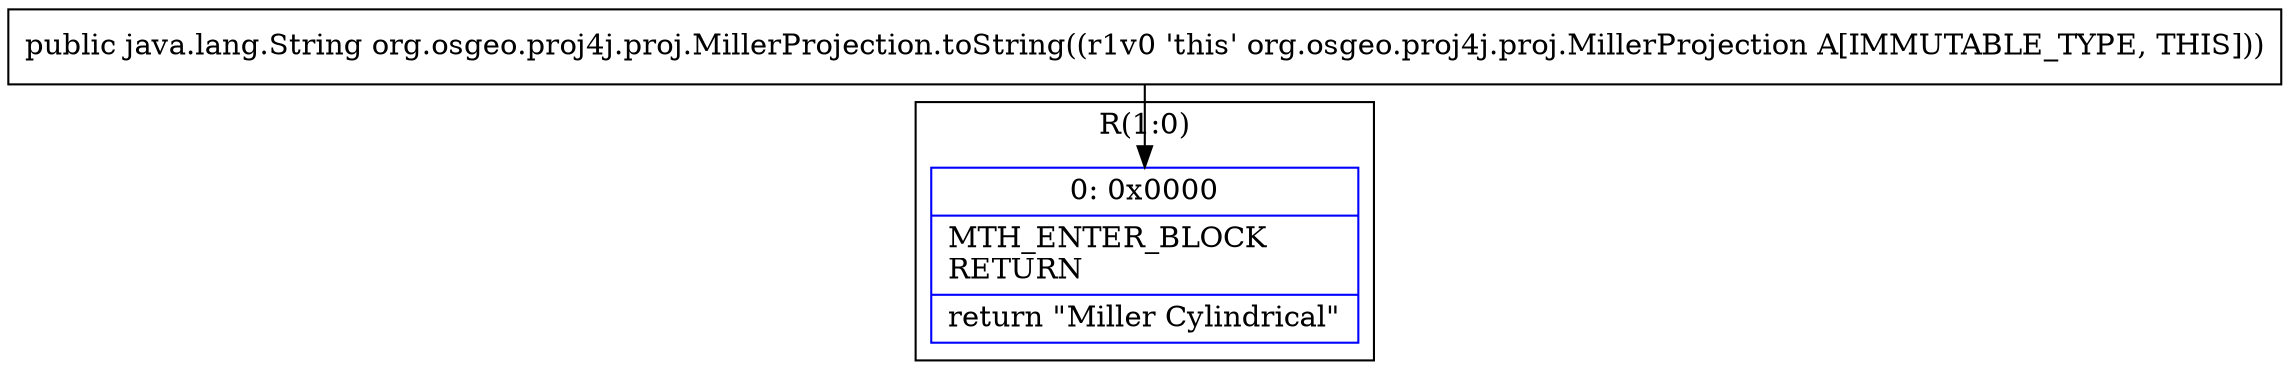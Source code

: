 digraph "CFG fororg.osgeo.proj4j.proj.MillerProjection.toString()Ljava\/lang\/String;" {
subgraph cluster_Region_1513068057 {
label = "R(1:0)";
node [shape=record,color=blue];
Node_0 [shape=record,label="{0\:\ 0x0000|MTH_ENTER_BLOCK\lRETURN\l|return \"Miller Cylindrical\"\l}"];
}
MethodNode[shape=record,label="{public java.lang.String org.osgeo.proj4j.proj.MillerProjection.toString((r1v0 'this' org.osgeo.proj4j.proj.MillerProjection A[IMMUTABLE_TYPE, THIS])) }"];
MethodNode -> Node_0;
}

